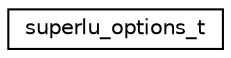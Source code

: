 digraph "Graphical Class Hierarchy"
{
 // LATEX_PDF_SIZE
  edge [fontname="Helvetica",fontsize="10",labelfontname="Helvetica",labelfontsize="10"];
  node [fontname="Helvetica",fontsize="10",shape=record];
  rankdir="LR";
  Node0 [label="superlu_options_t",height=0.2,width=0.4,color="black", fillcolor="white", style="filled",URL="$structsuperlu__options__t.html",tooltip=" "];
}
